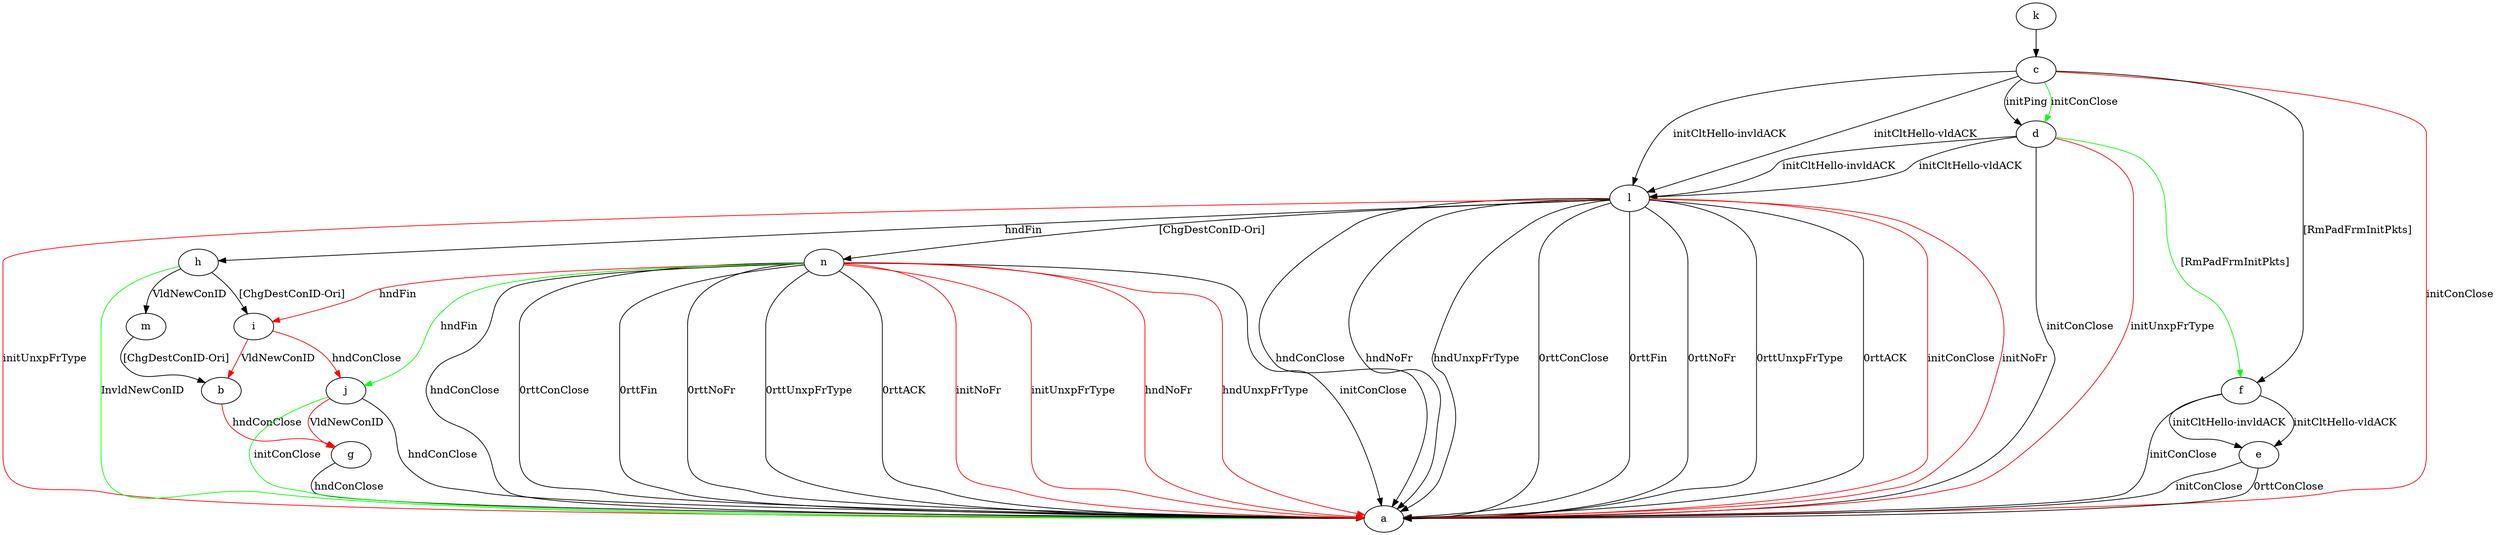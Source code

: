 digraph "" {
	b -> g	[key=0,
		color=red,
		label="hndConClose "];
	c -> a	[key=0,
		color=red,
		label="initConClose "];
	c -> d	[key=0,
		label="initPing "];
	c -> d	[key=1,
		color=green,
		label="initConClose "];
	c -> f	[key=0,
		label="[RmPadFrmInitPkts] "];
	c -> l	[key=0,
		label="initCltHello-vldACK "];
	c -> l	[key=1,
		label="initCltHello-invldACK "];
	d -> a	[key=0,
		label="initConClose "];
	d -> a	[key=1,
		color=red,
		label="initUnxpFrType "];
	d -> f	[key=0,
		color=green,
		label="[RmPadFrmInitPkts] "];
	d -> l	[key=0,
		label="initCltHello-vldACK "];
	d -> l	[key=1,
		label="initCltHello-invldACK "];
	e -> a	[key=0,
		label="initConClose "];
	e -> a	[key=1,
		label="0rttConClose "];
	f -> a	[key=0,
		label="initConClose "];
	f -> e	[key=0,
		label="initCltHello-vldACK "];
	f -> e	[key=1,
		label="initCltHello-invldACK "];
	g -> a	[key=0,
		label="hndConClose "];
	h -> a	[key=0,
		color=green,
		label="InvldNewConID "];
	h -> i	[key=0,
		label="[ChgDestConID-Ori] "];
	h -> m	[key=0,
		label="VldNewConID "];
	i -> b	[key=0,
		color=red,
		label="VldNewConID "];
	i -> j	[key=0,
		color=red,
		label="hndConClose "];
	j -> a	[key=0,
		label="hndConClose "];
	j -> a	[key=1,
		color=green,
		label="initConClose "];
	j -> g	[key=0,
		color=red,
		label="VldNewConID "];
	k -> c	[key=0];
	l -> a	[key=0,
		label="hndConClose "];
	l -> a	[key=1,
		label="hndNoFr "];
	l -> a	[key=2,
		label="hndUnxpFrType "];
	l -> a	[key=3,
		label="0rttConClose "];
	l -> a	[key=4,
		label="0rttFin "];
	l -> a	[key=5,
		label="0rttNoFr "];
	l -> a	[key=6,
		label="0rttUnxpFrType "];
	l -> a	[key=7,
		label="0rttACK "];
	l -> a	[key=8,
		color=red,
		label="initConClose "];
	l -> a	[key=9,
		color=red,
		label="initNoFr "];
	l -> a	[key=10,
		color=red,
		label="initUnxpFrType "];
	l -> h	[key=0,
		label="hndFin "];
	l -> n	[key=0,
		label="[ChgDestConID-Ori] "];
	m -> b	[key=0,
		label="[ChgDestConID-Ori] "];
	n -> a	[key=0,
		label="initConClose "];
	n -> a	[key=1,
		label="hndConClose "];
	n -> a	[key=2,
		label="0rttConClose "];
	n -> a	[key=3,
		label="0rttFin "];
	n -> a	[key=4,
		label="0rttNoFr "];
	n -> a	[key=5,
		label="0rttUnxpFrType "];
	n -> a	[key=6,
		label="0rttACK "];
	n -> a	[key=7,
		color=red,
		label="initNoFr "];
	n -> a	[key=8,
		color=red,
		label="initUnxpFrType "];
	n -> a	[key=9,
		color=red,
		label="hndNoFr "];
	n -> a	[key=10,
		color=red,
		label="hndUnxpFrType "];
	n -> i	[key=0,
		color=red,
		label="hndFin "];
	n -> j	[key=0,
		color=green,
		label="hndFin "];
}
